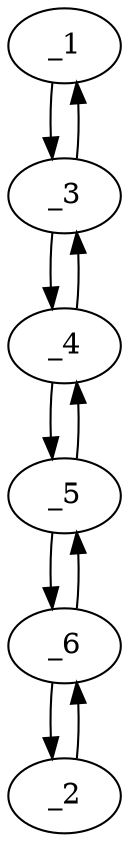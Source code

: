 digraph f1512_05 {
	_1	 [x="142.000000",
		y="119.000000"];
	_3	 [x="130.000000",
		y="130.000000"];
	_1 -> _3	 [angle="2.399645",
		orient="0.675725"];
	_2	 [x="80.000000",
		y="172.000000"];
	_6	 [x="86.000000",
		y="155.000000"];
	_2 -> _6	 [angle="-1.231504",
		orient="-0.942990"];
	_3 -> _1	 [angle="-0.741947",
		orient="-0.675725"];
	_4	 [x="117.000000",
		y="140.000000"];
	_3 -> _4	 [angle="2.485897",
		orient="0.609711"];
	_4 -> _3	 [angle="-0.655696",
		orient="-0.609711"];
	_5	 [x="101.000000",
		y="147.000000"];
	_4 -> _5	 [angle="2.729182",
		orient="0.400819"];
	_5 -> _4	 [angle="-0.412410",
		orient="-0.400819"];
	_5 -> _6	 [angle="2.651635",
		orient="0.470588"];
	_6 -> _2	 [angle="1.910089",
		orient="0.942990"];
	_6 -> _5	 [angle="-0.489957",
		orient="-0.470588"];
}
